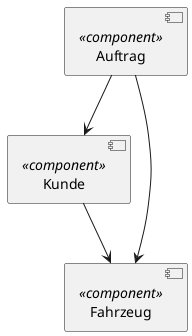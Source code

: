 @startuml

component Auftrag <<component>>
component Kunde <<component>>
component Fahrzeug <<component>>

Kunde --> Fahrzeug
Auftrag --> Kunde
Auftrag --> Fahrzeug

@enduml
